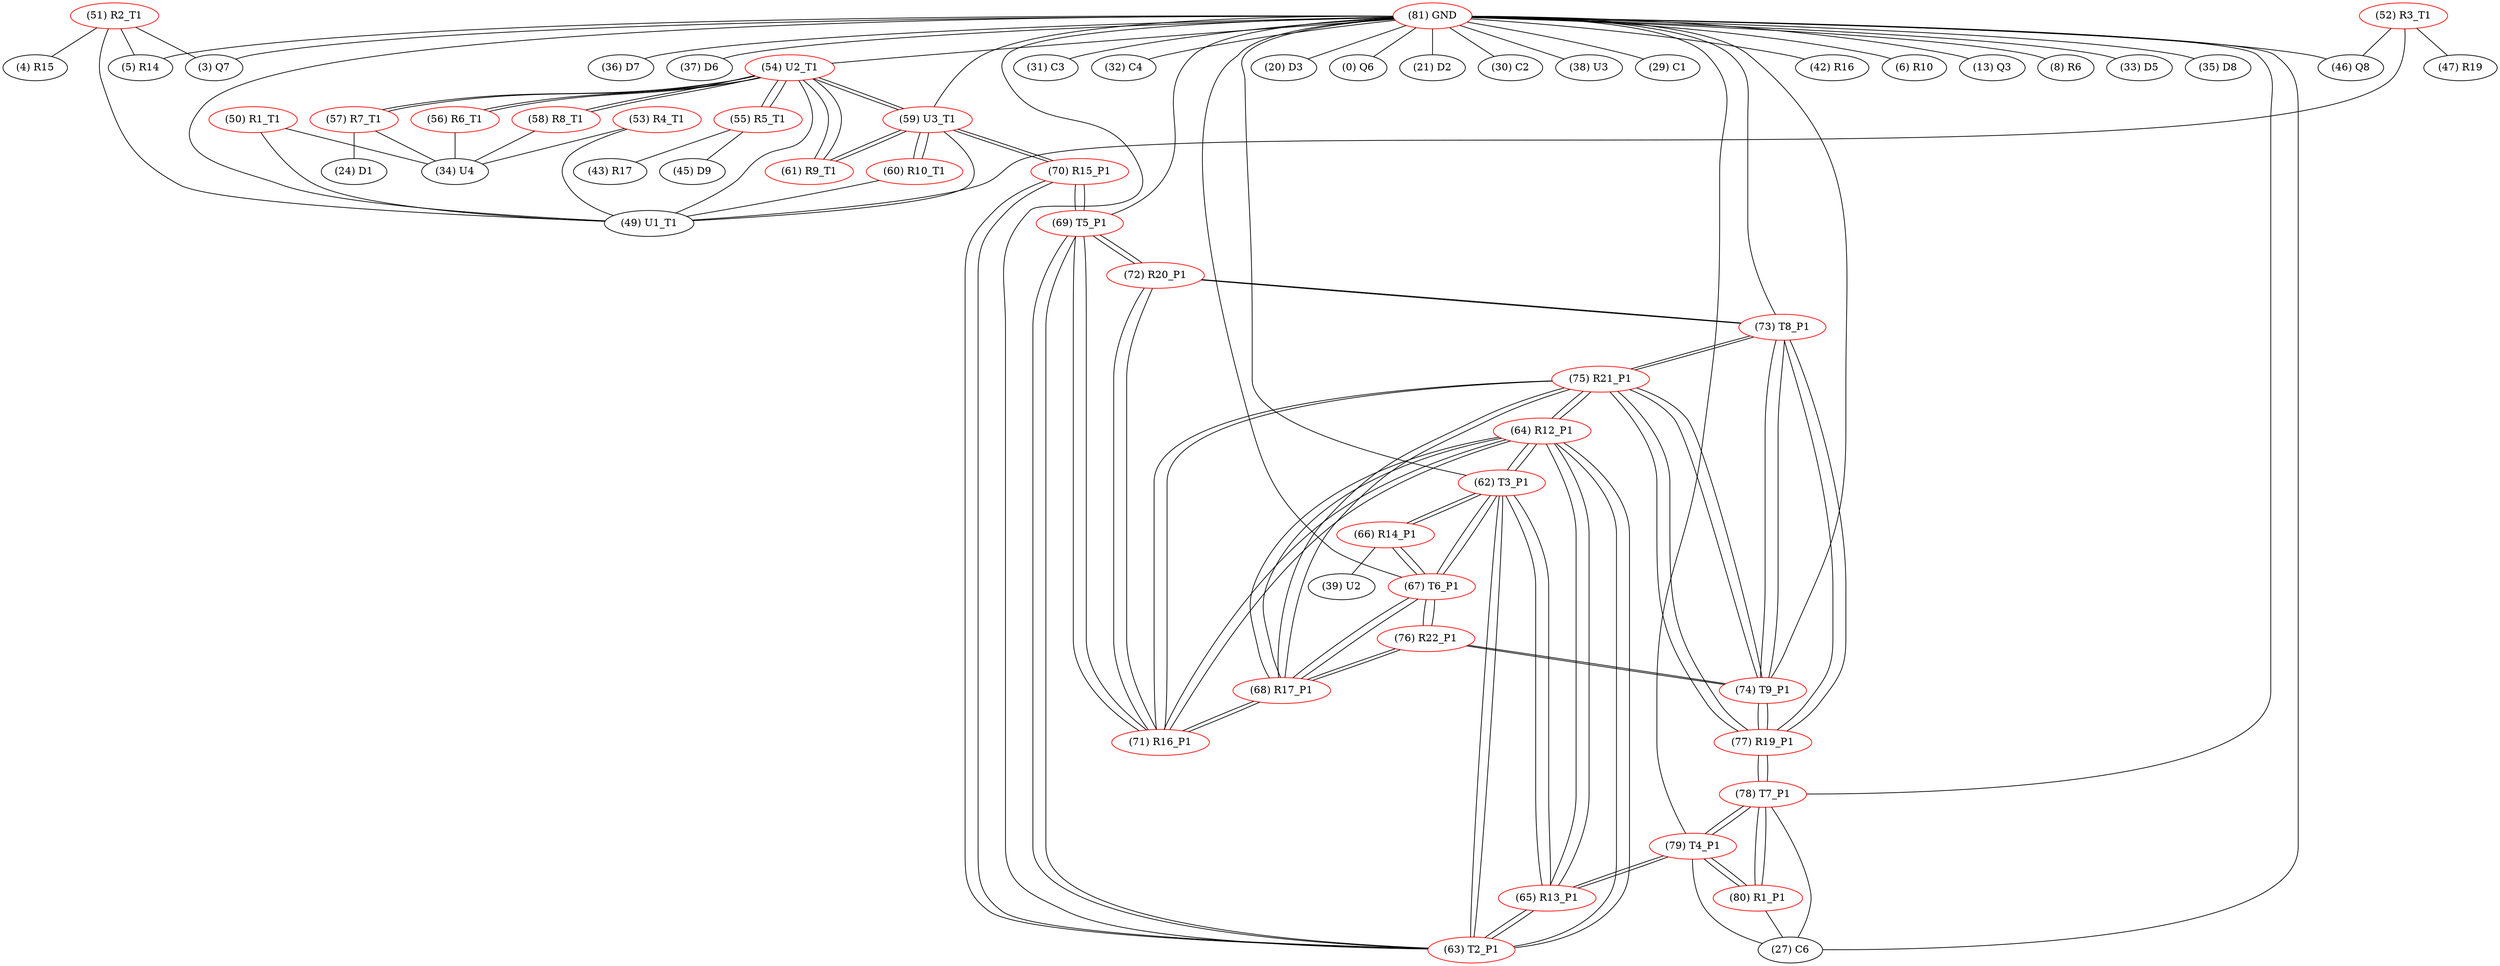 graph {
	50 [label="(50) R1_T1" color=red]
	34 [label="(34) U4"]
	49 [label="(49) U1_T1"]
	51 [label="(51) R2_T1" color=red]
	3 [label="(3) Q7"]
	4 [label="(4) R15"]
	5 [label="(5) R14"]
	49 [label="(49) U1_T1"]
	52 [label="(52) R3_T1" color=red]
	46 [label="(46) Q8"]
	47 [label="(47) R19"]
	49 [label="(49) U1_T1"]
	53 [label="(53) R4_T1" color=red]
	34 [label="(34) U4"]
	49 [label="(49) U1_T1"]
	54 [label="(54) U2_T1" color=red]
	57 [label="(57) R7_T1"]
	58 [label="(58) R8_T1"]
	55 [label="(55) R5_T1"]
	56 [label="(56) R6_T1"]
	59 [label="(59) U3_T1"]
	49 [label="(49) U1_T1"]
	61 [label="(61) R9_T1"]
	55 [label="(55) R5_T1" color=red]
	45 [label="(45) D9"]
	43 [label="(43) R17"]
	54 [label="(54) U2_T1"]
	56 [label="(56) R6_T1" color=red]
	34 [label="(34) U4"]
	54 [label="(54) U2_T1"]
	57 [label="(57) R7_T1" color=red]
	24 [label="(24) D1"]
	34 [label="(34) U4"]
	54 [label="(54) U2_T1"]
	58 [label="(58) R8_T1" color=red]
	34 [label="(34) U4"]
	54 [label="(54) U2_T1"]
	59 [label="(59) U3_T1" color=red]
	54 [label="(54) U2_T1"]
	49 [label="(49) U1_T1"]
	61 [label="(61) R9_T1"]
	60 [label="(60) R10_T1"]
	70 [label="(70) R15_P1"]
	60 [label="(60) R10_T1" color=red]
	59 [label="(59) U3_T1"]
	49 [label="(49) U1_T1"]
	61 [label="(61) R9_T1" color=red]
	54 [label="(54) U2_T1"]
	59 [label="(59) U3_T1"]
	62 [label="(62) T3_P1" color=red]
	66 [label="(66) R14_P1"]
	67 [label="(67) T6_P1"]
	65 [label="(65) R13_P1"]
	64 [label="(64) R12_P1"]
	63 [label="(63) T2_P1"]
	63 [label="(63) T2_P1" color=red]
	65 [label="(65) R13_P1"]
	62 [label="(62) T3_P1"]
	64 [label="(64) R12_P1"]
	69 [label="(69) T5_P1"]
	70 [label="(70) R15_P1"]
	64 [label="(64) R12_P1" color=red]
	75 [label="(75) R21_P1"]
	71 [label="(71) R16_P1"]
	68 [label="(68) R17_P1"]
	65 [label="(65) R13_P1"]
	62 [label="(62) T3_P1"]
	63 [label="(63) T2_P1"]
	65 [label="(65) R13_P1" color=red]
	79 [label="(79) T4_P1"]
	62 [label="(62) T3_P1"]
	64 [label="(64) R12_P1"]
	63 [label="(63) T2_P1"]
	66 [label="(66) R14_P1" color=red]
	39 [label="(39) U2"]
	62 [label="(62) T3_P1"]
	67 [label="(67) T6_P1"]
	67 [label="(67) T6_P1" color=red]
	66 [label="(66) R14_P1"]
	62 [label="(62) T3_P1"]
	76 [label="(76) R22_P1"]
	68 [label="(68) R17_P1"]
	68 [label="(68) R17_P1" color=red]
	75 [label="(75) R21_P1"]
	71 [label="(71) R16_P1"]
	64 [label="(64) R12_P1"]
	76 [label="(76) R22_P1"]
	67 [label="(67) T6_P1"]
	69 [label="(69) T5_P1" color=red]
	63 [label="(63) T2_P1"]
	70 [label="(70) R15_P1"]
	71 [label="(71) R16_P1"]
	72 [label="(72) R20_P1"]
	70 [label="(70) R15_P1" color=red]
	59 [label="(59) U3_T1"]
	63 [label="(63) T2_P1"]
	69 [label="(69) T5_P1"]
	71 [label="(71) R16_P1" color=red]
	75 [label="(75) R21_P1"]
	64 [label="(64) R12_P1"]
	68 [label="(68) R17_P1"]
	69 [label="(69) T5_P1"]
	72 [label="(72) R20_P1"]
	72 [label="(72) R20_P1" color=red]
	73 [label="(73) T8_P1"]
	71 [label="(71) R16_P1"]
	69 [label="(69) T5_P1"]
	73 [label="(73) T8_P1" color=red]
	74 [label="(74) T9_P1"]
	75 [label="(75) R21_P1"]
	77 [label="(77) R19_P1"]
	72 [label="(72) R20_P1"]
	74 [label="(74) T9_P1" color=red]
	76 [label="(76) R22_P1"]
	75 [label="(75) R21_P1"]
	73 [label="(73) T8_P1"]
	77 [label="(77) R19_P1"]
	75 [label="(75) R21_P1" color=red]
	71 [label="(71) R16_P1"]
	64 [label="(64) R12_P1"]
	68 [label="(68) R17_P1"]
	74 [label="(74) T9_P1"]
	73 [label="(73) T8_P1"]
	77 [label="(77) R19_P1"]
	76 [label="(76) R22_P1" color=red]
	74 [label="(74) T9_P1"]
	67 [label="(67) T6_P1"]
	68 [label="(68) R17_P1"]
	77 [label="(77) R19_P1" color=red]
	74 [label="(74) T9_P1"]
	75 [label="(75) R21_P1"]
	73 [label="(73) T8_P1"]
	78 [label="(78) T7_P1"]
	78 [label="(78) T7_P1" color=red]
	80 [label="(80) R1_P1"]
	79 [label="(79) T4_P1"]
	27 [label="(27) C6"]
	77 [label="(77) R19_P1"]
	79 [label="(79) T4_P1" color=red]
	65 [label="(65) R13_P1"]
	80 [label="(80) R1_P1"]
	78 [label="(78) T7_P1"]
	27 [label="(27) C6"]
	80 [label="(80) R1_P1" color=red]
	79 [label="(79) T4_P1"]
	78 [label="(78) T7_P1"]
	27 [label="(27) C6"]
	81 [label="(81) GND" color=red]
	31 [label="(31) C3"]
	32 [label="(32) C4"]
	20 [label="(20) D3"]
	0 [label="(0) Q6"]
	21 [label="(21) D2"]
	30 [label="(30) C2"]
	38 [label="(38) U3"]
	29 [label="(29) C1"]
	42 [label="(42) R16"]
	27 [label="(27) C6"]
	6 [label="(6) R10"]
	5 [label="(5) R14"]
	3 [label="(3) Q7"]
	13 [label="(13) Q3"]
	8 [label="(8) R6"]
	33 [label="(33) D5"]
	35 [label="(35) D8"]
	46 [label="(46) Q8"]
	36 [label="(36) D7"]
	37 [label="(37) D6"]
	54 [label="(54) U2_T1"]
	59 [label="(59) U3_T1"]
	49 [label="(49) U1_T1"]
	62 [label="(62) T3_P1"]
	79 [label="(79) T4_P1"]
	78 [label="(78) T7_P1"]
	69 [label="(69) T5_P1"]
	74 [label="(74) T9_P1"]
	73 [label="(73) T8_P1"]
	67 [label="(67) T6_P1"]
	63 [label="(63) T2_P1"]
	50 -- 34
	50 -- 49
	51 -- 3
	51 -- 4
	51 -- 5
	51 -- 49
	52 -- 46
	52 -- 47
	52 -- 49
	53 -- 34
	53 -- 49
	54 -- 57
	54 -- 58
	54 -- 55
	54 -- 56
	54 -- 59
	54 -- 49
	54 -- 61
	55 -- 45
	55 -- 43
	55 -- 54
	56 -- 34
	56 -- 54
	57 -- 24
	57 -- 34
	57 -- 54
	58 -- 34
	58 -- 54
	59 -- 54
	59 -- 49
	59 -- 61
	59 -- 60
	59 -- 70
	60 -- 59
	60 -- 49
	61 -- 54
	61 -- 59
	62 -- 66
	62 -- 67
	62 -- 65
	62 -- 64
	62 -- 63
	63 -- 65
	63 -- 62
	63 -- 64
	63 -- 69
	63 -- 70
	64 -- 75
	64 -- 71
	64 -- 68
	64 -- 65
	64 -- 62
	64 -- 63
	65 -- 79
	65 -- 62
	65 -- 64
	65 -- 63
	66 -- 39
	66 -- 62
	66 -- 67
	67 -- 66
	67 -- 62
	67 -- 76
	67 -- 68
	68 -- 75
	68 -- 71
	68 -- 64
	68 -- 76
	68 -- 67
	69 -- 63
	69 -- 70
	69 -- 71
	69 -- 72
	70 -- 59
	70 -- 63
	70 -- 69
	71 -- 75
	71 -- 64
	71 -- 68
	71 -- 69
	71 -- 72
	72 -- 73
	72 -- 71
	72 -- 69
	73 -- 74
	73 -- 75
	73 -- 77
	73 -- 72
	74 -- 76
	74 -- 75
	74 -- 73
	74 -- 77
	75 -- 71
	75 -- 64
	75 -- 68
	75 -- 74
	75 -- 73
	75 -- 77
	76 -- 74
	76 -- 67
	76 -- 68
	77 -- 74
	77 -- 75
	77 -- 73
	77 -- 78
	78 -- 80
	78 -- 79
	78 -- 27
	78 -- 77
	79 -- 65
	79 -- 80
	79 -- 78
	79 -- 27
	80 -- 79
	80 -- 78
	80 -- 27
	81 -- 31
	81 -- 32
	81 -- 20
	81 -- 0
	81 -- 21
	81 -- 30
	81 -- 38
	81 -- 29
	81 -- 42
	81 -- 27
	81 -- 6
	81 -- 5
	81 -- 3
	81 -- 13
	81 -- 8
	81 -- 33
	81 -- 35
	81 -- 46
	81 -- 36
	81 -- 37
	81 -- 54
	81 -- 59
	81 -- 49
	81 -- 62
	81 -- 79
	81 -- 78
	81 -- 69
	81 -- 74
	81 -- 73
	81 -- 67
	81 -- 63
}